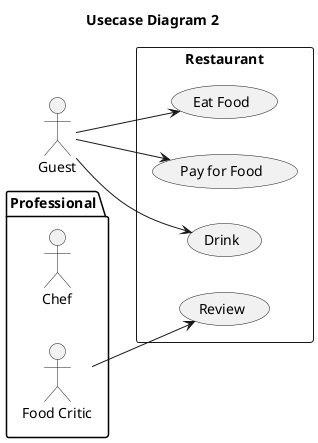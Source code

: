 @startuml


!if %variable_exists("$THEME")
title Usecase Diagram 2 - $THEME theme
!else
title Usecase Diagram 2
!endif


left to right direction

actor Guest as g
package Professional {
  actor Chef as c
  actor "Food Critic" as fc
}

rectangle Restaurant {
  usecase "Eat Food" as UC1
  usecase "Pay for Food" as UC2
  usecase "Drink" as UC3
  usecase "Review" as UC4
}

fc --> UC4
g --> UC1
g --> UC2
g --> UC3
@enduml
